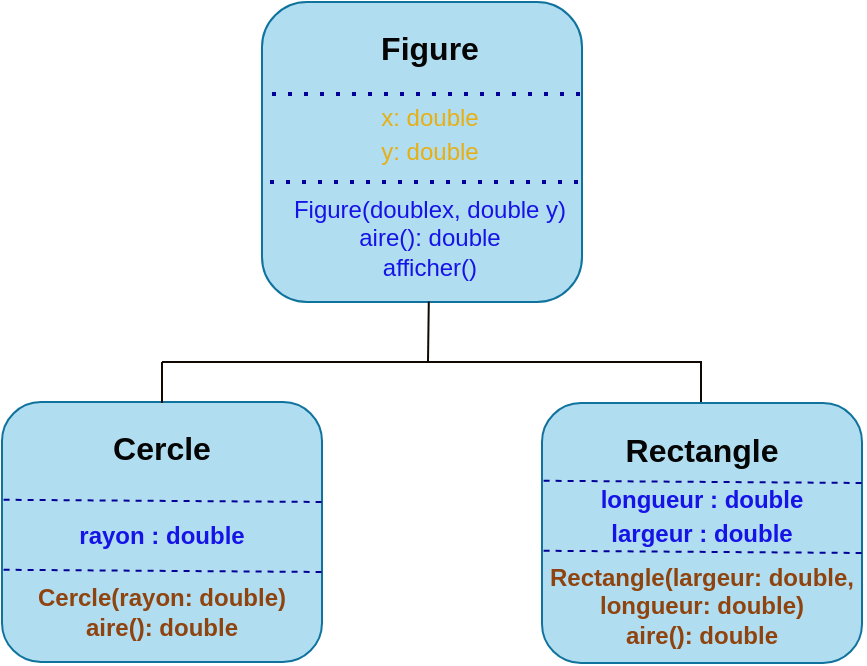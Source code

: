 <mxfile>
    <diagram id="gwvuakkW25CQpnSliYpc" name="Page-1">
        <mxGraphModel dx="1598" dy="982" grid="1" gridSize="10" guides="1" tooltips="1" connect="1" arrows="1" fold="1" page="1" pageScale="1" pageWidth="850" pageHeight="1100" math="0" shadow="0">
            <root>
                <mxCell id="0"/>
                <mxCell id="1" parent="0"/>
                <mxCell id="2" value="" style="rounded=1;whiteSpace=wrap;html=1;fillColor=#b1ddf0;strokeColor=#10739e;" vertex="1" parent="1">
                    <mxGeometry x="308" y="40" width="160" height="150" as="geometry"/>
                </mxCell>
                <mxCell id="3" value="" style="endArrow=none;dashed=1;html=1;dashPattern=1 3;strokeWidth=2;fontColor=#000099;labelBorderColor=#0a11e6;labelBackgroundColor=#0000FF;strokeColor=#000099;" edge="1" parent="1">
                    <mxGeometry width="50" height="50" relative="1" as="geometry">
                        <mxPoint x="313" y="86" as="sourcePoint"/>
                        <mxPoint x="473" y="86" as="targetPoint"/>
                    </mxGeometry>
                </mxCell>
                <mxCell id="6" value="&lt;font style=&quot;font-size: 16px;&quot;&gt;Figure&lt;/font&gt;" style="text;strokeColor=none;align=center;fillColor=none;html=1;verticalAlign=middle;whiteSpace=wrap;rounded=0;fontColor=#050505;fontStyle=1" vertex="1" parent="1">
                    <mxGeometry x="362" y="48" width="60" height="30" as="geometry"/>
                </mxCell>
                <mxCell id="8" value="&lt;font style=&quot;font-weight: normal; font-size: 12px;&quot;&gt;x: double&lt;/font&gt;" style="text;strokeColor=none;align=center;fillColor=none;html=1;verticalAlign=middle;whiteSpace=wrap;rounded=0;fontColor=#e7af13;fontStyle=1" vertex="1" parent="1">
                    <mxGeometry x="352" y="83" width="80" height="30" as="geometry"/>
                </mxCell>
                <mxCell id="10" value="&lt;font style=&quot;font-weight: normal; font-size: 12px;&quot;&gt;y: double&lt;/font&gt;" style="text;strokeColor=none;align=center;fillColor=none;html=1;verticalAlign=middle;whiteSpace=wrap;rounded=0;fontColor=#e7af13;fontStyle=1" vertex="1" parent="1">
                    <mxGeometry x="352" y="100" width="80" height="30" as="geometry"/>
                </mxCell>
                <mxCell id="11" value="" style="endArrow=none;dashed=1;html=1;dashPattern=1 3;strokeWidth=2;fontColor=#000099;labelBorderColor=#0a11e6;labelBackgroundColor=#0000FF;strokeColor=#000099;" edge="1" parent="1">
                    <mxGeometry width="50" height="50" relative="1" as="geometry">
                        <mxPoint x="312" y="130" as="sourcePoint"/>
                        <mxPoint x="472" y="130" as="targetPoint"/>
                    </mxGeometry>
                </mxCell>
                <mxCell id="12" value="&lt;font color=&quot;#1613e7&quot; style=&quot;font-weight: normal; font-size: 12px;&quot;&gt;Figure(doublex, double y)&lt;br&gt;aire(): double&lt;br&gt;afficher()&lt;br&gt;&lt;/font&gt;" style="text;strokeColor=none;align=center;fillColor=none;html=1;verticalAlign=middle;whiteSpace=wrap;rounded=0;fontColor=#e7af13;fontStyle=1" vertex="1" parent="1">
                    <mxGeometry x="312" y="131" width="160" height="53" as="geometry"/>
                </mxCell>
                <mxCell id="13" value="" style="rounded=1;whiteSpace=wrap;html=1;fillColor=#b1ddf0;strokeColor=#10739e;" vertex="1" parent="1">
                    <mxGeometry x="178" y="240" width="160" height="130" as="geometry"/>
                </mxCell>
                <mxCell id="15" value="&lt;font style=&quot;font-size: 16px;&quot;&gt;Cercle&lt;/font&gt;" style="text;strokeColor=none;align=center;fillColor=none;html=1;verticalAlign=middle;whiteSpace=wrap;rounded=0;fontColor=#050505;fontStyle=1" vertex="1" parent="1">
                    <mxGeometry x="228" y="248" width="60" height="30" as="geometry"/>
                </mxCell>
                <mxCell id="16" value="&lt;font color=&quot;#1613e7&quot; style=&quot;font-size: 12px;&quot;&gt;rayon : double&lt;/font&gt;" style="text;strokeColor=none;align=center;fillColor=none;html=1;verticalAlign=middle;whiteSpace=wrap;rounded=0;fontColor=#e7af13;fontStyle=1" vertex="1" parent="1">
                    <mxGeometry x="178" y="300" width="160" height="13" as="geometry"/>
                </mxCell>
                <mxCell id="19" value="&lt;font style=&quot;font-size: 12px;&quot;&gt;&lt;font color=&quot;#8f440f&quot;&gt;Cercle(rayon: double)&lt;br&gt;aire(): double&lt;/font&gt;&lt;br&gt;&lt;/font&gt;" style="text;strokeColor=none;align=center;fillColor=none;html=1;verticalAlign=middle;whiteSpace=wrap;rounded=0;fontColor=#e7af13;fontStyle=1" vertex="1" parent="1">
                    <mxGeometry x="178" y="325" width="160" height="39" as="geometry"/>
                </mxCell>
                <mxCell id="20" value="" style="endArrow=none;dashed=1;html=1;labelBackgroundColor=#0000FF;labelBorderColor=#0a11e6;strokeColor=#000099;fontSize=12;fontColor=#8f440f;exitX=0.005;exitY=0.376;exitDx=0;exitDy=0;exitPerimeter=0;" edge="1" parent="1" source="13">
                    <mxGeometry width="50" height="50" relative="1" as="geometry">
                        <mxPoint x="458" y="260" as="sourcePoint"/>
                        <mxPoint x="338" y="290" as="targetPoint"/>
                    </mxGeometry>
                </mxCell>
                <mxCell id="23" value="" style="endArrow=none;dashed=1;html=1;labelBackgroundColor=#0000FF;labelBorderColor=#0a11e6;strokeColor=#000099;fontSize=12;fontColor=#8f440f;exitX=0.005;exitY=0.376;exitDx=0;exitDy=0;exitPerimeter=0;" edge="1" parent="1">
                    <mxGeometry width="50" height="50" relative="1" as="geometry">
                        <mxPoint x="178.8" y="323.88" as="sourcePoint"/>
                        <mxPoint x="338" y="325" as="targetPoint"/>
                    </mxGeometry>
                </mxCell>
                <mxCell id="24" value="" style="rounded=1;whiteSpace=wrap;html=1;fillColor=#b1ddf0;strokeColor=#10739e;" vertex="1" parent="1">
                    <mxGeometry x="448" y="240.5" width="160" height="130" as="geometry"/>
                </mxCell>
                <mxCell id="25" value="&lt;font style=&quot;font-size: 16px;&quot;&gt;Rectangle&lt;/font&gt;" style="text;strokeColor=none;align=center;fillColor=none;html=1;verticalAlign=middle;whiteSpace=wrap;rounded=0;fontColor=#050505;fontStyle=1" vertex="1" parent="1">
                    <mxGeometry x="448" y="248.5" width="160" height="30" as="geometry"/>
                </mxCell>
                <mxCell id="26" value="&lt;font color=&quot;#1613e7&quot; style=&quot;font-size: 12px;&quot;&gt;longueur : double&lt;/font&gt;" style="text;strokeColor=none;align=center;fillColor=none;html=1;verticalAlign=middle;whiteSpace=wrap;rounded=0;fontColor=#e7af13;fontStyle=1" vertex="1" parent="1">
                    <mxGeometry x="448" y="282.5" width="160" height="13" as="geometry"/>
                </mxCell>
                <mxCell id="27" value="&lt;font style=&quot;font-size: 12px;&quot;&gt;&lt;font color=&quot;#8f440f&quot;&gt;Rectangle(largeur: double, longueur: double)&lt;br&gt;aire(): double&lt;/font&gt;&lt;br&gt;&lt;/font&gt;" style="text;strokeColor=none;align=center;fillColor=none;html=1;verticalAlign=middle;whiteSpace=wrap;rounded=0;fontColor=#e7af13;fontStyle=1" vertex="1" parent="1">
                    <mxGeometry x="448" y="320" width="160" height="44.5" as="geometry"/>
                </mxCell>
                <mxCell id="28" value="" style="endArrow=none;dashed=1;html=1;labelBackgroundColor=#0000FF;labelBorderColor=#0a11e6;strokeColor=#000099;fontSize=12;fontColor=#8f440f;exitX=0.005;exitY=0.376;exitDx=0;exitDy=0;exitPerimeter=0;" edge="1" parent="1">
                    <mxGeometry width="50" height="50" relative="1" as="geometry">
                        <mxPoint x="448.8" y="279.38" as="sourcePoint"/>
                        <mxPoint x="608.0" y="280.5" as="targetPoint"/>
                    </mxGeometry>
                </mxCell>
                <mxCell id="29" value="" style="endArrow=none;dashed=1;html=1;labelBackgroundColor=#0000FF;labelBorderColor=#0a11e6;strokeColor=#000099;fontSize=12;fontColor=#8f440f;exitX=0.005;exitY=0.376;exitDx=0;exitDy=0;exitPerimeter=0;" edge="1" parent="1">
                    <mxGeometry width="50" height="50" relative="1" as="geometry">
                        <mxPoint x="448.8" y="314.38" as="sourcePoint"/>
                        <mxPoint x="608.0" y="315.5" as="targetPoint"/>
                    </mxGeometry>
                </mxCell>
                <mxCell id="30" value="&lt;font color=&quot;#1613e7&quot; style=&quot;font-size: 12px;&quot;&gt;largeur : double&lt;/font&gt;" style="text;strokeColor=none;align=center;fillColor=none;html=1;verticalAlign=middle;whiteSpace=wrap;rounded=0;fontColor=#e7af13;fontStyle=1" vertex="1" parent="1">
                    <mxGeometry x="448" y="299" width="160" height="13" as="geometry"/>
                </mxCell>
                <mxCell id="34" value="" style="endArrow=none;html=1;labelBackgroundColor=#0f0f0f;labelBorderColor=#0f0f0f;strokeColor=#120802;fontSize=12;fontColor=#120802;" edge="1" parent="1">
                    <mxGeometry width="50" height="50" relative="1" as="geometry">
                        <mxPoint x="258" y="240.5" as="sourcePoint"/>
                        <mxPoint x="258" y="220" as="targetPoint"/>
                    </mxGeometry>
                </mxCell>
                <mxCell id="35" value="" style="endArrow=none;html=1;labelBackgroundColor=#0f0f0f;labelBorderColor=#0f0f0f;strokeColor=#120802;fontSize=12;fontColor=#120802;" edge="1" parent="1">
                    <mxGeometry width="50" height="50" relative="1" as="geometry">
                        <mxPoint x="258" y="220" as="sourcePoint"/>
                        <mxPoint x="528" y="220" as="targetPoint"/>
                    </mxGeometry>
                </mxCell>
                <mxCell id="37" value="" style="endArrow=none;html=1;labelBackgroundColor=#0f0f0f;labelBorderColor=#0f0f0f;strokeColor=#120802;fontSize=12;fontColor=#120802;" edge="1" parent="1">
                    <mxGeometry width="50" height="50" relative="1" as="geometry">
                        <mxPoint x="527.5" y="240" as="sourcePoint"/>
                        <mxPoint x="527.5" y="219.5" as="targetPoint"/>
                    </mxGeometry>
                </mxCell>
                <mxCell id="38" value="" style="endArrow=none;html=1;labelBackgroundColor=#0f0f0f;labelBorderColor=#0f0f0f;strokeColor=#120802;fontSize=12;fontColor=#120802;entryX=0.44;entryY=0.998;entryDx=0;entryDy=0;entryPerimeter=0;" edge="1" parent="1">
                    <mxGeometry width="50" height="50" relative="1" as="geometry">
                        <mxPoint x="391" y="220" as="sourcePoint"/>
                        <mxPoint x="391.4" y="189.7" as="targetPoint"/>
                    </mxGeometry>
                </mxCell>
            </root>
        </mxGraphModel>
    </diagram>
</mxfile>